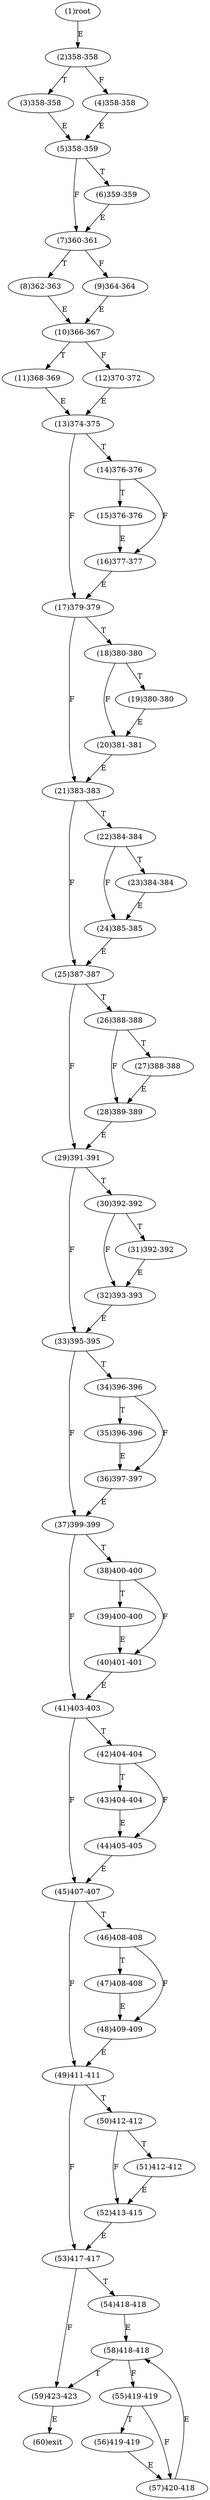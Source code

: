 digraph "" { 
1[ label="(1)root"];
2[ label="(2)358-358"];
3[ label="(3)358-358"];
4[ label="(4)358-358"];
5[ label="(5)358-359"];
6[ label="(6)359-359"];
7[ label="(7)360-361"];
8[ label="(8)362-363"];
9[ label="(9)364-364"];
10[ label="(10)366-367"];
11[ label="(11)368-369"];
12[ label="(12)370-372"];
13[ label="(13)374-375"];
14[ label="(14)376-376"];
15[ label="(15)376-376"];
17[ label="(17)379-379"];
16[ label="(16)377-377"];
19[ label="(19)380-380"];
18[ label="(18)380-380"];
21[ label="(21)383-383"];
20[ label="(20)381-381"];
23[ label="(23)384-384"];
22[ label="(22)384-384"];
25[ label="(25)387-387"];
24[ label="(24)385-385"];
27[ label="(27)388-388"];
26[ label="(26)388-388"];
29[ label="(29)391-391"];
28[ label="(28)389-389"];
31[ label="(31)392-392"];
30[ label="(30)392-392"];
34[ label="(34)396-396"];
35[ label="(35)396-396"];
32[ label="(32)393-393"];
33[ label="(33)395-395"];
38[ label="(38)400-400"];
39[ label="(39)400-400"];
36[ label="(36)397-397"];
37[ label="(37)399-399"];
42[ label="(42)404-404"];
43[ label="(43)404-404"];
40[ label="(40)401-401"];
41[ label="(41)403-403"];
46[ label="(46)408-408"];
47[ label="(47)408-408"];
44[ label="(44)405-405"];
45[ label="(45)407-407"];
51[ label="(51)412-412"];
50[ label="(50)412-412"];
49[ label="(49)411-411"];
48[ label="(48)409-409"];
55[ label="(55)419-419"];
54[ label="(54)418-418"];
53[ label="(53)417-417"];
52[ label="(52)413-415"];
59[ label="(59)423-423"];
58[ label="(58)418-418"];
57[ label="(57)420-418"];
56[ label="(56)419-419"];
60[ label="(60)exit"];
1->2[ label="E"];
2->4[ label="F"];
2->3[ label="T"];
3->5[ label="E"];
4->5[ label="E"];
5->7[ label="F"];
5->6[ label="T"];
6->7[ label="E"];
7->9[ label="F"];
7->8[ label="T"];
8->10[ label="E"];
9->10[ label="E"];
10->12[ label="F"];
10->11[ label="T"];
11->13[ label="E"];
12->13[ label="E"];
13->17[ label="F"];
13->14[ label="T"];
14->16[ label="F"];
14->15[ label="T"];
15->16[ label="E"];
16->17[ label="E"];
17->21[ label="F"];
17->18[ label="T"];
18->20[ label="F"];
18->19[ label="T"];
19->20[ label="E"];
20->21[ label="E"];
21->25[ label="F"];
21->22[ label="T"];
22->24[ label="F"];
22->23[ label="T"];
23->24[ label="E"];
24->25[ label="E"];
25->29[ label="F"];
25->26[ label="T"];
26->28[ label="F"];
26->27[ label="T"];
27->28[ label="E"];
28->29[ label="E"];
29->33[ label="F"];
29->30[ label="T"];
30->32[ label="F"];
30->31[ label="T"];
31->32[ label="E"];
32->33[ label="E"];
33->37[ label="F"];
33->34[ label="T"];
34->36[ label="F"];
34->35[ label="T"];
35->36[ label="E"];
36->37[ label="E"];
37->41[ label="F"];
37->38[ label="T"];
38->40[ label="F"];
38->39[ label="T"];
39->40[ label="E"];
40->41[ label="E"];
41->45[ label="F"];
41->42[ label="T"];
42->44[ label="F"];
42->43[ label="T"];
43->44[ label="E"];
44->45[ label="E"];
45->49[ label="F"];
45->46[ label="T"];
46->48[ label="F"];
46->47[ label="T"];
47->48[ label="E"];
48->49[ label="E"];
49->53[ label="F"];
49->50[ label="T"];
50->52[ label="F"];
50->51[ label="T"];
51->52[ label="E"];
52->53[ label="E"];
53->59[ label="F"];
53->54[ label="T"];
54->58[ label="E"];
55->57[ label="F"];
55->56[ label="T"];
56->57[ label="E"];
57->58[ label="E"];
58->55[ label="F"];
58->59[ label="T"];
59->60[ label="E"];
}